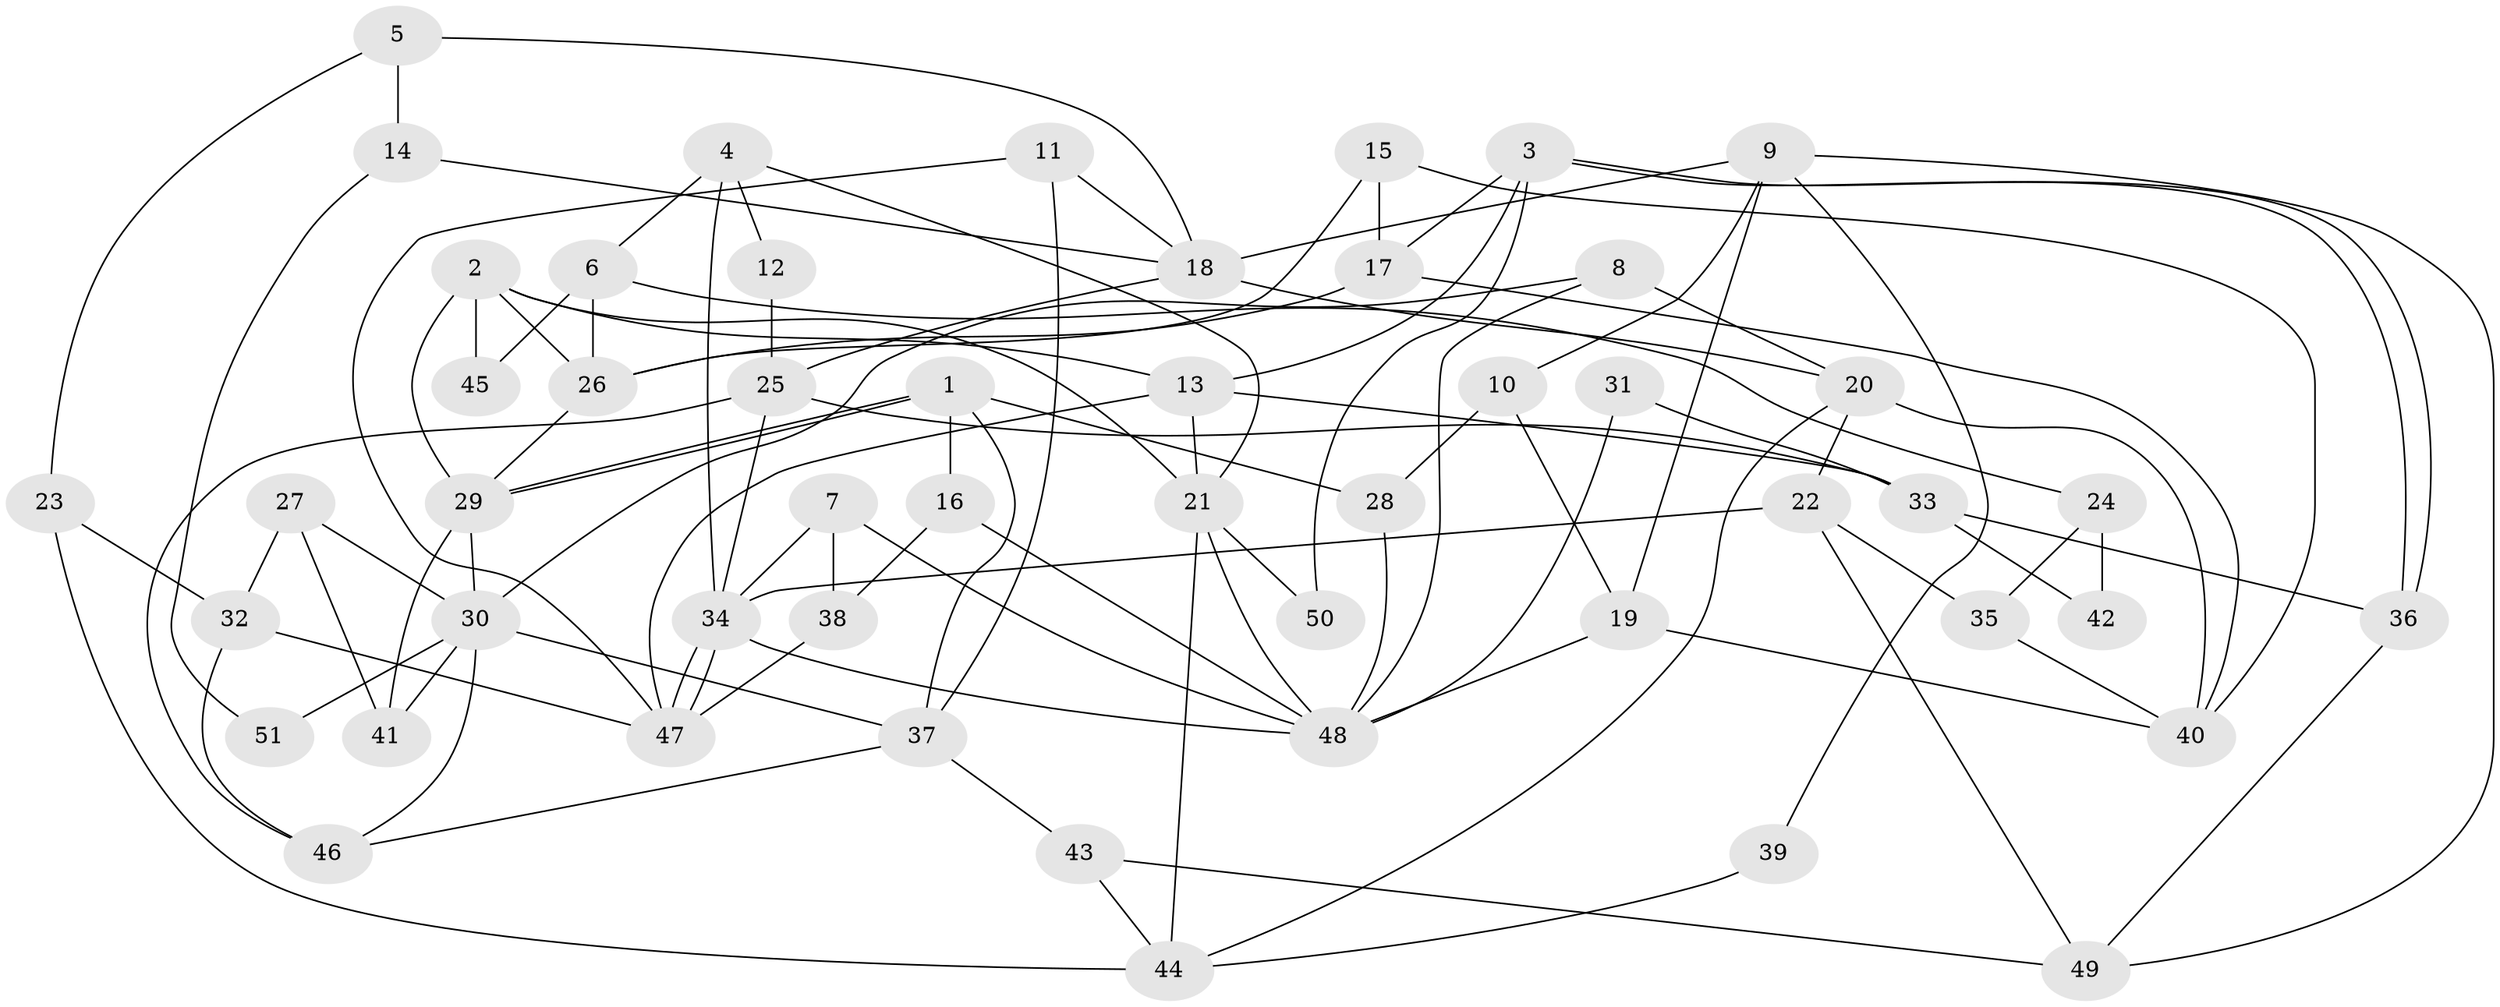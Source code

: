 // Generated by graph-tools (version 1.1) at 2025/11/02/27/25 16:11:24]
// undirected, 51 vertices, 102 edges
graph export_dot {
graph [start="1"]
  node [color=gray90,style=filled];
  1;
  2;
  3;
  4;
  5;
  6;
  7;
  8;
  9;
  10;
  11;
  12;
  13;
  14;
  15;
  16;
  17;
  18;
  19;
  20;
  21;
  22;
  23;
  24;
  25;
  26;
  27;
  28;
  29;
  30;
  31;
  32;
  33;
  34;
  35;
  36;
  37;
  38;
  39;
  40;
  41;
  42;
  43;
  44;
  45;
  46;
  47;
  48;
  49;
  50;
  51;
  1 -- 29;
  1 -- 29;
  1 -- 28;
  1 -- 16;
  1 -- 37;
  2 -- 29;
  2 -- 21;
  2 -- 13;
  2 -- 26;
  2 -- 45;
  3 -- 36;
  3 -- 36;
  3 -- 17;
  3 -- 13;
  3 -- 50;
  4 -- 21;
  4 -- 34;
  4 -- 6;
  4 -- 12;
  5 -- 18;
  5 -- 23;
  5 -- 14;
  6 -- 26;
  6 -- 24;
  6 -- 45;
  7 -- 34;
  7 -- 48;
  7 -- 38;
  8 -- 48;
  8 -- 20;
  8 -- 30;
  9 -- 18;
  9 -- 19;
  9 -- 10;
  9 -- 39;
  9 -- 49;
  10 -- 19;
  10 -- 28;
  11 -- 37;
  11 -- 47;
  11 -- 18;
  12 -- 25;
  13 -- 21;
  13 -- 33;
  13 -- 47;
  14 -- 18;
  14 -- 51;
  15 -- 26;
  15 -- 17;
  15 -- 40;
  16 -- 38;
  16 -- 48;
  17 -- 26;
  17 -- 40;
  18 -- 25;
  18 -- 20;
  19 -- 48;
  19 -- 40;
  20 -- 22;
  20 -- 40;
  20 -- 44;
  21 -- 44;
  21 -- 48;
  21 -- 50;
  22 -- 34;
  22 -- 49;
  22 -- 35;
  23 -- 44;
  23 -- 32;
  24 -- 35;
  24 -- 42;
  25 -- 34;
  25 -- 46;
  25 -- 33;
  26 -- 29;
  27 -- 30;
  27 -- 41;
  27 -- 32;
  28 -- 48;
  29 -- 30;
  29 -- 41;
  30 -- 37;
  30 -- 41;
  30 -- 46;
  30 -- 51;
  31 -- 33;
  31 -- 48;
  32 -- 47;
  32 -- 46;
  33 -- 36;
  33 -- 42;
  34 -- 48;
  34 -- 47;
  34 -- 47;
  35 -- 40;
  36 -- 49;
  37 -- 46;
  37 -- 43;
  38 -- 47;
  39 -- 44;
  43 -- 49;
  43 -- 44;
}
